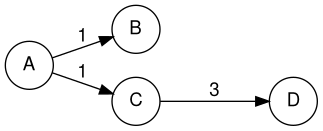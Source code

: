 @startdot
digraph a {
    fontname="Helvetica,Arial,sans-serif"
    node [fontname="Helvetica,Arial,sans-serif"]
    edge [fontname="Helvetica,Arial,sans-serif"]
    rankdir=LR;
    node [shape = circle];
    edge[arrowhead="normal"];
    A -> B [label = "1", minlen=1];
    A -> C [label = "1", minlen=1];
    C -> D [label = "3", minlen=2];
}
@enddot

